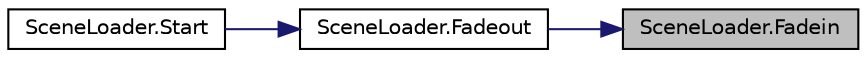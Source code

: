 digraph "SceneLoader.Fadein"
{
 // LATEX_PDF_SIZE
  edge [fontname="Helvetica",fontsize="10",labelfontname="Helvetica",labelfontsize="10"];
  node [fontname="Helvetica",fontsize="10",shape=record];
  rankdir="RL";
  Node1 [label="SceneLoader.Fadein",height=0.2,width=0.4,color="black", fillcolor="grey75", style="filled", fontcolor="black",tooltip=" "];
  Node1 -> Node2 [dir="back",color="midnightblue",fontsize="10",style="solid",fontname="Helvetica"];
  Node2 [label="SceneLoader.Fadeout",height=0.2,width=0.4,color="black", fillcolor="white", style="filled",URL="$class_scene_loader.html#ad994893c7996171a6b7e220aa35e7231",tooltip=" "];
  Node2 -> Node3 [dir="back",color="midnightblue",fontsize="10",style="solid",fontname="Helvetica"];
  Node3 [label="SceneLoader.Start",height=0.2,width=0.4,color="black", fillcolor="white", style="filled",URL="$class_scene_loader.html#af0110202b6e27e67e7659c3911f451a8",tooltip=" "];
}
